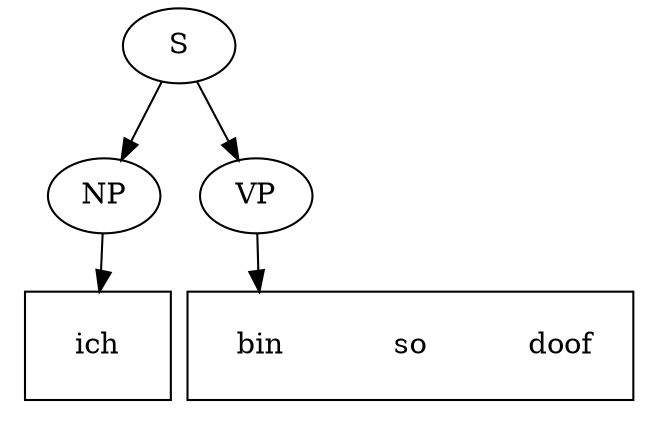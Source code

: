 digraph {
    graph [newrank=true];
    compound=true;

    subgraph cluster0 {
        graph [rank=same];
        "ich"
        subgraph tokens {
        "ich" [shape=plaintext];
        }
    }

    subgraph cluster1 {
        graph [rank=same];
        node [shape=plaintext];

        "bin";
        "so";
        "doof";

        subgraph tokens {
        "bin" -> "so" [style=invis];
        "so" -> "doof" [style=invis];
        }
    }

    S; NP; VP;
    S -> {NP VP};
    VP -> "bin" [lhead=cluster1];
    NP -> "ich" [lhead=cluster0];


    "ich" -> "bin" [ltail=cluster0, lhead=cluster1, constraint=false, style=invis];

}
